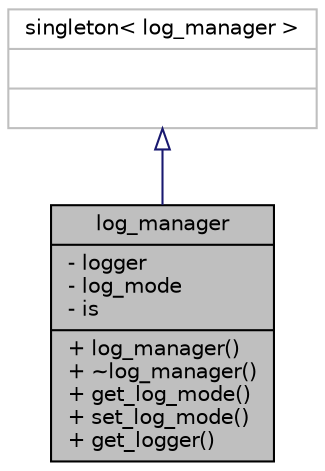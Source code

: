 digraph "log_manager"
{
  edge [fontname="Helvetica",fontsize="10",labelfontname="Helvetica",labelfontsize="10"];
  node [fontname="Helvetica",fontsize="10",shape=record];
  Node2 [label="{log_manager\n|- logger\l- log_mode\l- is\l|+ log_manager()\l+ ~log_manager()\l+ get_log_mode()\l+ set_log_mode()\l+ get_logger()\l}",height=0.2,width=0.4,color="black", fillcolor="grey75", style="filled", fontcolor="black"];
  Node3 -> Node2 [dir="back",color="midnightblue",fontsize="10",style="solid",arrowtail="onormal",fontname="Helvetica"];
  Node3 [label="{singleton\< log_manager \>\n||}",height=0.2,width=0.4,color="grey75", fillcolor="white", style="filled"];
}
